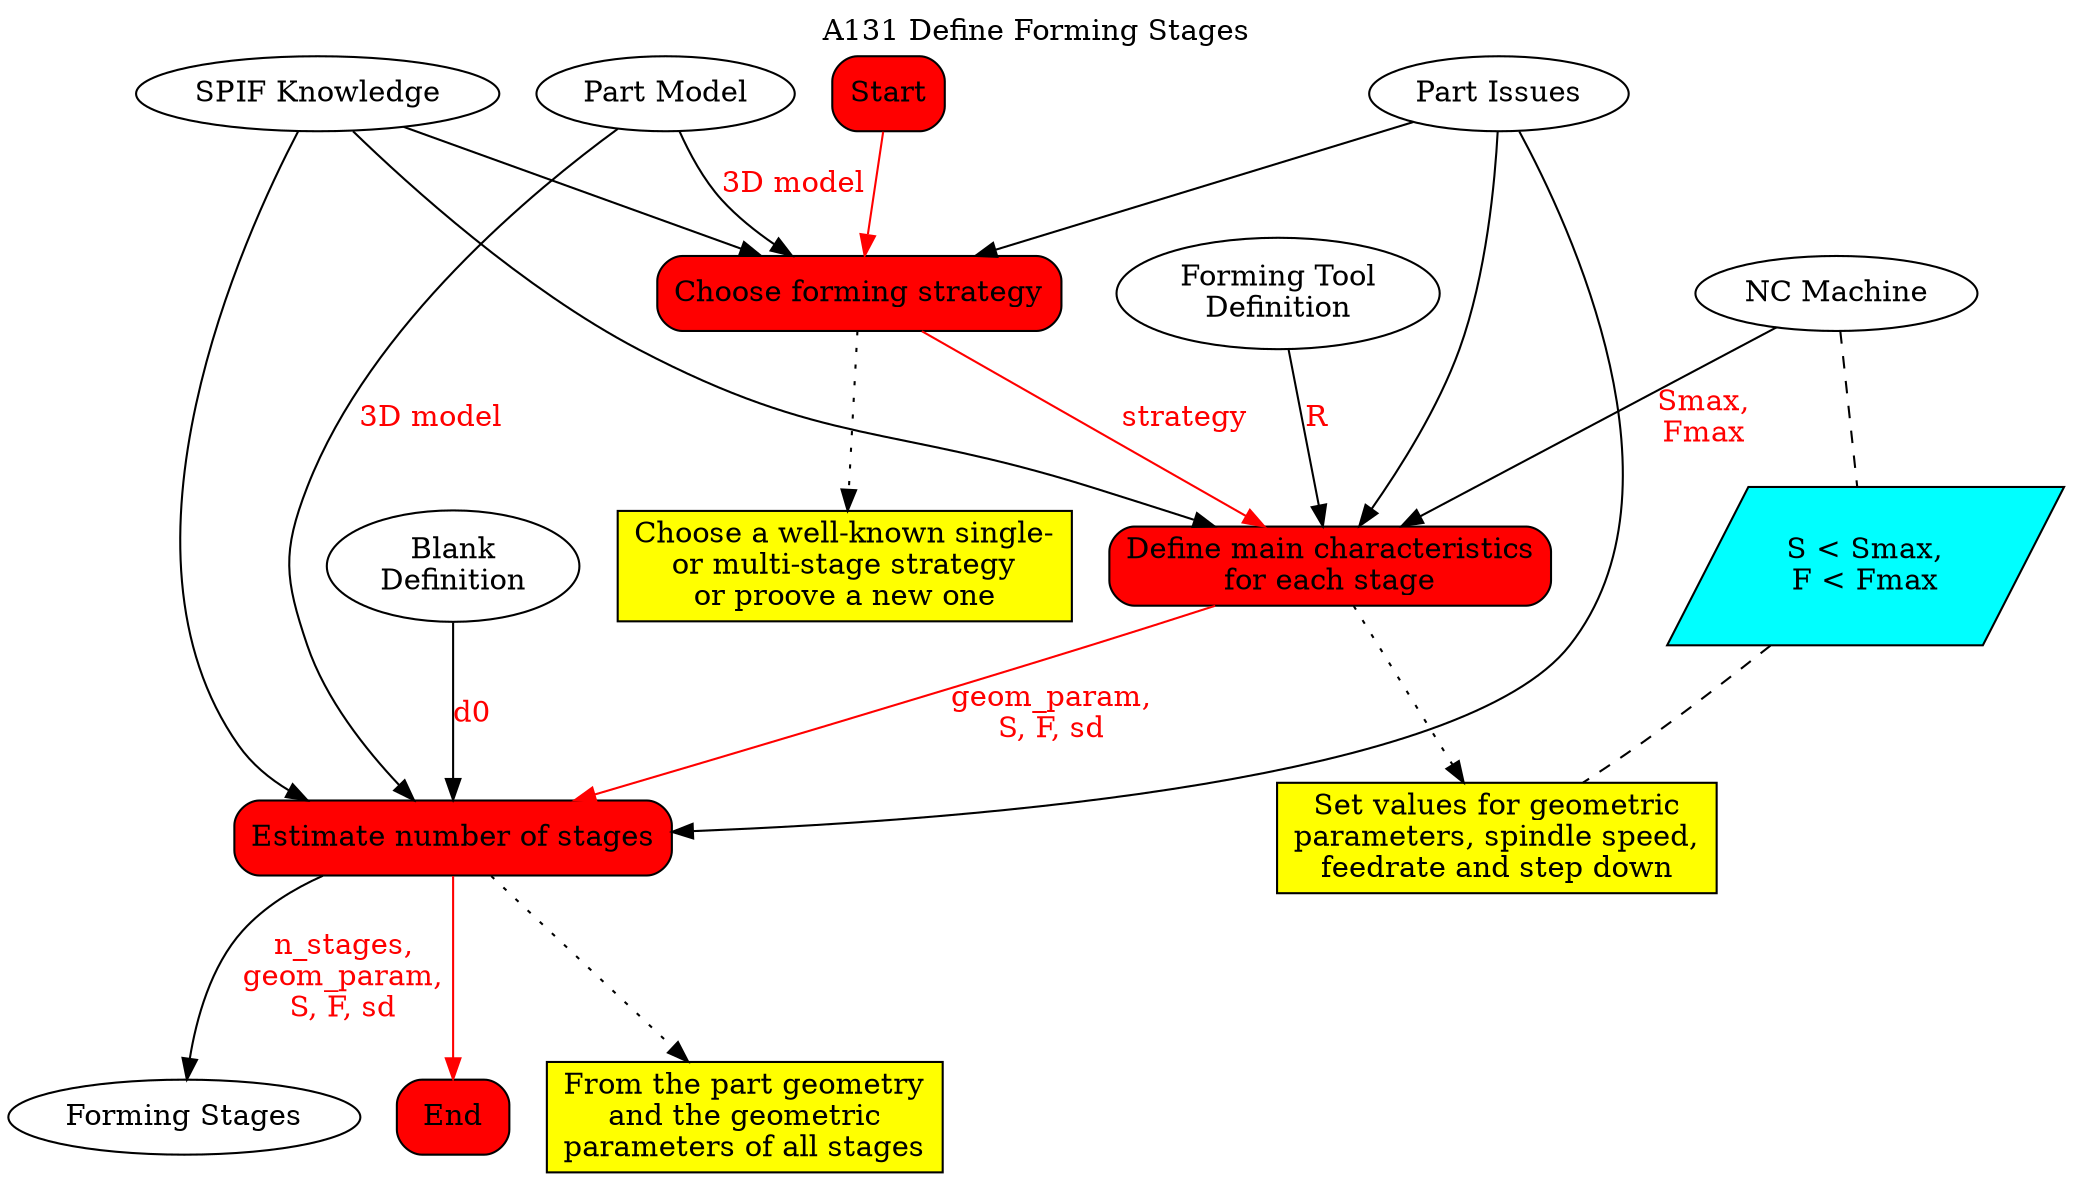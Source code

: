 digraph behaviourmodel {


# activity title
labelloc="t"
label="A131 Define Forming Stages"

# inputs and outputs
node [shape=ellipse, style=filled, fillcolor=white, color=black]
issues [label="Part Issues"]
tool [label="Forming Tool\nDefinition"]
blank [label="Blank\nDefinition"]
part [label="Part Model"]
stages [label="Forming Stages"]
machine [label="NC Machine"]
knowledge [label="SPIF Knowledge"]

# mechanisms
node [shape=box, style=filled, fillcolor=green, color=black]

# tasks definition
node [shape=box, style="filled, rounded", fillcolor=red, color=black]
Start
t1 [label="Choose forming strategy"]
t2 [label="Define main characteristics\nfor each stage"]
t3 [label="Estimate number of stages"]
End

# rules
node [shape=box, style=filled, fillcolor=yellow, color=black]
r1 [label="Choose a well-known single-\nor multi-stage strategy\nor proove a new one"]
r2 [label="Set values for geometric\nparameters, spindle speed,\nfeedrate and step down"]
r3 [label="From the part geometry\nand the geometric\nparameters of all stages"]

# attaching rules
edge [dir=forward, color=black, fontcolor=black, style=dotted]
t1 -> r1
t2 -> r2
t3 -> r3

# task sequence
edge [dir=forward, color=red, fontcolor=red, style=solid]
Start -> t1
t1 -> t2 [label="strategy"]
t2 -> t3 [label="geom_param,\nS, F, sd"]
t3 -> End

# attaching mechanisms
edge [dir=forward, color=black]

# attaching inputs and outputs
edge [dir=forward, color=black, style=solid]
knowledge -> {t1 t2 t3}
issues -> {t1 t2 t3}
tool -> t2 [label="R"]
blank -> t3 [label="d0"]
part -> {t1 t3} [label="3D model"]
t3 -> stages [label="n_stages,\ngeom_param,\nS, F, sd"]
machine -> t2 [label="Smax,\nFmax"]

# constraints
node [shape=parallelogram, style=filled, fillcolor=cyan, color=black]
maxspeeds [label="S < Smax,\nF < Fmax"]

# attaching constraints
edge [dir=none, color=black, style=dashed]
machine -> maxspeeds -> r2

}


